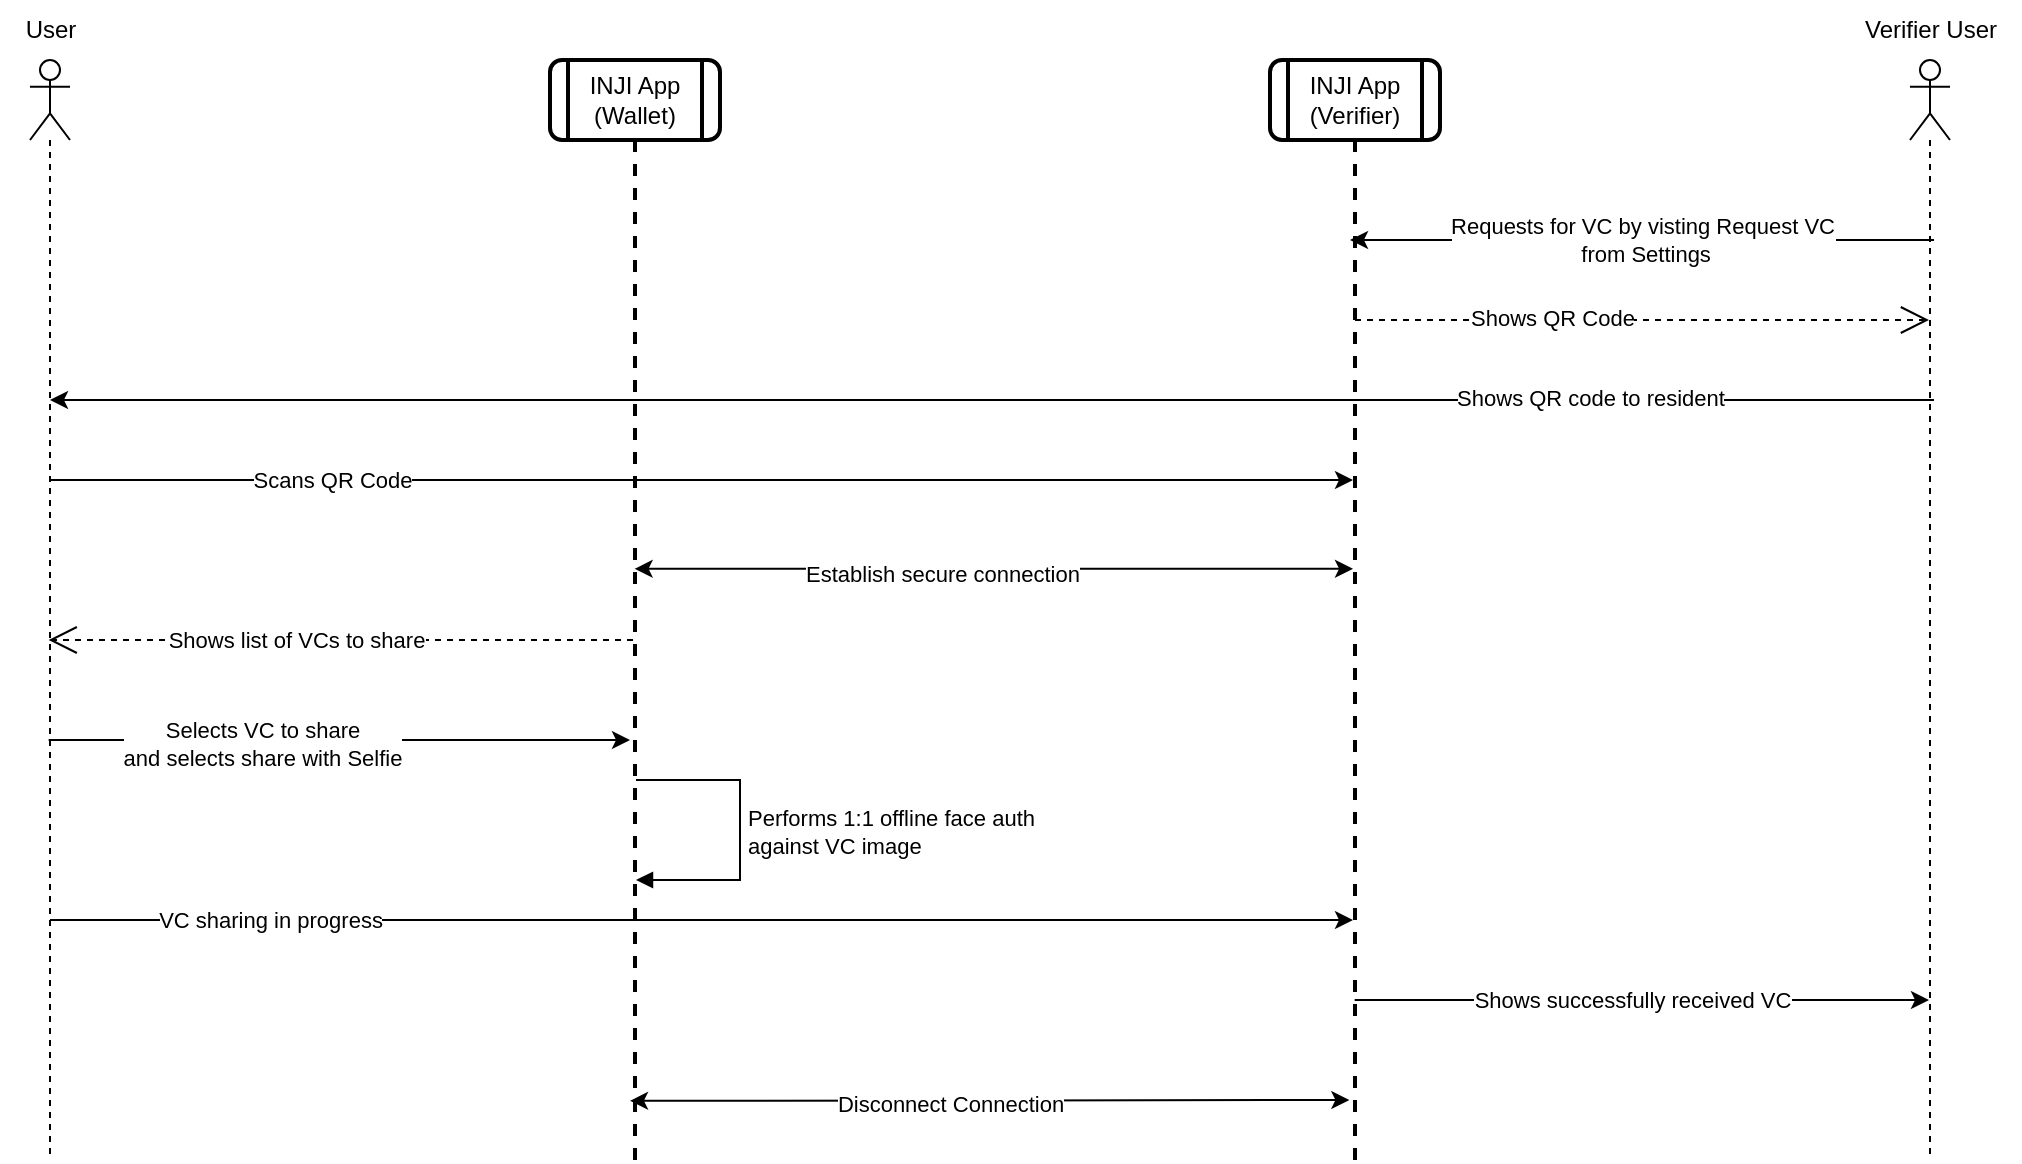 <mxfile version="22.1.4" type="device">
  <diagram name="Page-1" id="2YBvvXClWsGukQMizWep">
    <mxGraphModel dx="1054" dy="732" grid="1" gridSize="10" guides="1" tooltips="1" connect="1" arrows="1" fold="1" page="1" pageScale="1" pageWidth="850" pageHeight="1100" math="0" shadow="0">
      <root>
        <mxCell id="0" />
        <mxCell id="1" parent="0" />
        <mxCell id="P9vbLbW0i9mO5QJtbJ1Z-9" value="Scans QR Code" style="edgeStyle=elbowEdgeStyle;rounded=0;orthogonalLoop=1;jettySize=auto;html=1;elbow=vertical;curved=0;" parent="1" source="O33Dg_AS-0g0KVgm5leG-6" target="YdSEQM3vQ0OIxF3ovsws-1" edge="1">
          <mxGeometry x="-0.569" relative="1" as="geometry">
            <Array as="points">
              <mxPoint x="140" y="260" />
              <mxPoint x="270" y="340" />
            </Array>
            <mxPoint as="offset" />
          </mxGeometry>
        </mxCell>
        <mxCell id="O33Dg_AS-0g0KVgm5leG-6" value="" style="shape=umlLifeline;perimeter=lifelinePerimeter;whiteSpace=wrap;html=1;container=1;dropTarget=0;collapsible=0;recursiveResize=0;outlineConnect=0;portConstraint=eastwest;newEdgeStyle={&quot;edgeStyle&quot;:&quot;elbowEdgeStyle&quot;,&quot;elbow&quot;:&quot;vertical&quot;,&quot;curved&quot;:0,&quot;rounded&quot;:0};participant=umlActor;fontStyle=0" parent="1" vertex="1">
          <mxGeometry x="100" y="50" width="20" height="550" as="geometry" />
        </mxCell>
        <mxCell id="O33Dg_AS-0g0KVgm5leG-8" value="User" style="text;html=1;align=center;verticalAlign=middle;resizable=0;points=[];autosize=1;strokeColor=none;fillColor=none;" parent="1" vertex="1">
          <mxGeometry x="85" y="20" width="50" height="30" as="geometry" />
        </mxCell>
        <mxCell id="P9vbLbW0i9mO5QJtbJ1Z-7" style="edgeStyle=elbowEdgeStyle;rounded=1;orthogonalLoop=1;jettySize=auto;html=1;elbow=horizontal;curved=0;endArrow=open;endSize=12;dashed=1;" parent="1" edge="1">
          <mxGeometry relative="1" as="geometry">
            <Array as="points">
              <mxPoint x="300" y="340" />
              <mxPoint x="320" y="300" />
              <mxPoint x="190" y="270" />
            </Array>
            <mxPoint x="401.5" y="340" as="sourcePoint" />
            <mxPoint x="109.324" y="340" as="targetPoint" />
          </mxGeometry>
        </mxCell>
        <mxCell id="P9vbLbW0i9mO5QJtbJ1Z-8" value="Shows list of VCs to share" style="edgeLabel;html=1;align=center;verticalAlign=middle;resizable=0;points=[];" parent="P9vbLbW0i9mO5QJtbJ1Z-7" vertex="1" connectable="0">
          <mxGeometry x="0.161" relative="1" as="geometry">
            <mxPoint x="1" as="offset" />
          </mxGeometry>
        </mxCell>
        <mxCell id="O33Dg_AS-0g0KVgm5leG-10" value="INJI App&lt;br&gt;(Wallet)" style="shape=umlLifeline;perimeter=lifelinePerimeter;whiteSpace=wrap;html=1;container=1;dropTarget=0;collapsible=0;recursiveResize=0;outlineConnect=0;portConstraint=eastwest;newEdgeStyle={&quot;edgeStyle&quot;:&quot;elbowEdgeStyle&quot;,&quot;elbow&quot;:&quot;vertical&quot;,&quot;curved&quot;:0,&quot;rounded&quot;:0};participant=process;verticalAlign=middle;strokeColor=default;shadow=0;dashed=0;strokeWidth=2;labelBackgroundColor=#ffffff;fillColor=default;fontColor=default;sketch=0;gradientColor=none;fontStyle=0;rounded=1;" parent="1" vertex="1">
          <mxGeometry x="360" y="50" width="85" height="550" as="geometry" />
        </mxCell>
        <mxCell id="P9vbLbW0i9mO5QJtbJ1Z-5" style="edgeStyle=elbowEdgeStyle;rounded=1;orthogonalLoop=1;jettySize=auto;html=1;elbow=vertical;curved=0;endArrow=open;endSize=12;dashed=1;" parent="1" edge="1">
          <mxGeometry relative="1" as="geometry">
            <Array as="points" />
            <mxPoint x="762.5" y="180" as="sourcePoint" />
            <mxPoint x="1049.5" y="180" as="targetPoint" />
          </mxGeometry>
        </mxCell>
        <mxCell id="P9vbLbW0i9mO5QJtbJ1Z-6" value="Shows QR Code" style="edgeLabel;html=1;align=center;verticalAlign=middle;resizable=0;points=[];" parent="P9vbLbW0i9mO5QJtbJ1Z-5" vertex="1" connectable="0">
          <mxGeometry x="-0.137" y="1" relative="1" as="geometry">
            <mxPoint x="-26" as="offset" />
          </mxGeometry>
        </mxCell>
        <mxCell id="YdSEQM3vQ0OIxF3ovsws-1" value="INJI App&lt;br&gt;(Verifier)" style="shape=umlLifeline;perimeter=lifelinePerimeter;whiteSpace=wrap;html=1;container=1;dropTarget=0;collapsible=0;recursiveResize=0;outlineConnect=0;portConstraint=eastwest;newEdgeStyle={&quot;edgeStyle&quot;:&quot;elbowEdgeStyle&quot;,&quot;elbow&quot;:&quot;vertical&quot;,&quot;curved&quot;:0,&quot;rounded&quot;:0};participant=process;verticalAlign=middle;strokeColor=default;shadow=0;dashed=0;strokeWidth=2;labelBackgroundColor=#ffffff;fillColor=default;fontColor=default;sketch=0;gradientColor=none;fontStyle=0;rounded=1;" vertex="1" parent="1">
          <mxGeometry x="720" y="50" width="85" height="550" as="geometry" />
        </mxCell>
        <mxCell id="YdSEQM3vQ0OIxF3ovsws-2" value="" style="shape=umlLifeline;perimeter=lifelinePerimeter;whiteSpace=wrap;html=1;container=1;dropTarget=0;collapsible=0;recursiveResize=0;outlineConnect=0;portConstraint=eastwest;newEdgeStyle={&quot;edgeStyle&quot;:&quot;elbowEdgeStyle&quot;,&quot;elbow&quot;:&quot;vertical&quot;,&quot;curved&quot;:0,&quot;rounded&quot;:0};participant=umlActor;fontStyle=0" vertex="1" parent="1">
          <mxGeometry x="1040" y="50" width="20" height="550" as="geometry" />
        </mxCell>
        <mxCell id="YdSEQM3vQ0OIxF3ovsws-3" value="Verifier User" style="text;html=1;align=center;verticalAlign=middle;resizable=0;points=[];autosize=1;strokeColor=none;fillColor=none;" vertex="1" parent="1">
          <mxGeometry x="1005" y="20" width="90" height="30" as="geometry" />
        </mxCell>
        <mxCell id="YdSEQM3vQ0OIxF3ovsws-4" value="Requests for VC by visting Request VC&lt;br&gt;&amp;nbsp;from Settings" style="edgeStyle=elbowEdgeStyle;rounded=0;orthogonalLoop=1;jettySize=auto;html=1;elbow=horizontal;curved=0;" edge="1" parent="1">
          <mxGeometry relative="1" as="geometry">
            <Array as="points">
              <mxPoint x="860.5" y="140" />
            </Array>
            <mxPoint x="1052" y="140" as="sourcePoint" />
            <mxPoint x="760" y="140" as="targetPoint" />
          </mxGeometry>
        </mxCell>
        <mxCell id="YdSEQM3vQ0OIxF3ovsws-7" value="" style="edgeStyle=elbowEdgeStyle;rounded=0;orthogonalLoop=1;jettySize=auto;html=1;elbow=horizontal;curved=0;" edge="1" parent="1" target="O33Dg_AS-0g0KVgm5leG-6">
          <mxGeometry x="-0.571" relative="1" as="geometry">
            <Array as="points">
              <mxPoint x="860.5" y="220" />
            </Array>
            <mxPoint x="1052" y="220" as="sourcePoint" />
            <mxPoint x="760" y="220" as="targetPoint" />
            <mxPoint as="offset" />
          </mxGeometry>
        </mxCell>
        <mxCell id="YdSEQM3vQ0OIxF3ovsws-8" value="Shows QR code to resident" style="edgeLabel;html=1;align=center;verticalAlign=middle;resizable=0;points=[];" vertex="1" connectable="0" parent="YdSEQM3vQ0OIxF3ovsws-7">
          <mxGeometry x="-0.635" y="-1" relative="1" as="geometry">
            <mxPoint as="offset" />
          </mxGeometry>
        </mxCell>
        <mxCell id="YdSEQM3vQ0OIxF3ovsws-9" value="" style="endArrow=classic;startArrow=classic;html=1;rounded=0;" edge="1" parent="1" target="YdSEQM3vQ0OIxF3ovsws-1">
          <mxGeometry width="50" height="50" relative="1" as="geometry">
            <mxPoint x="402.324" y="304.41" as="sourcePoint" />
            <mxPoint x="570" y="304.41" as="targetPoint" />
          </mxGeometry>
        </mxCell>
        <mxCell id="YdSEQM3vQ0OIxF3ovsws-10" value="Establish secure connection" style="edgeLabel;html=1;align=center;verticalAlign=middle;resizable=0;points=[];" vertex="1" connectable="0" parent="YdSEQM3vQ0OIxF3ovsws-9">
          <mxGeometry x="-0.148" y="-2" relative="1" as="geometry">
            <mxPoint as="offset" />
          </mxGeometry>
        </mxCell>
        <mxCell id="YdSEQM3vQ0OIxF3ovsws-11" value="" style="endArrow=classic;html=1;rounded=0;" edge="1" parent="1">
          <mxGeometry width="50" height="50" relative="1" as="geometry">
            <mxPoint x="109.324" y="390" as="sourcePoint" />
            <mxPoint x="400" y="390" as="targetPoint" />
          </mxGeometry>
        </mxCell>
        <mxCell id="YdSEQM3vQ0OIxF3ovsws-12" value="Selects VC to share&lt;br&gt;and selects share with Selfie" style="edgeLabel;html=1;align=center;verticalAlign=middle;resizable=0;points=[];" vertex="1" connectable="0" parent="YdSEQM3vQ0OIxF3ovsws-11">
          <mxGeometry x="-0.27" y="-2" relative="1" as="geometry">
            <mxPoint as="offset" />
          </mxGeometry>
        </mxCell>
        <mxCell id="YdSEQM3vQ0OIxF3ovsws-18" value="" style="endArrow=classic;html=1;rounded=0;" edge="1" parent="1">
          <mxGeometry width="50" height="50" relative="1" as="geometry">
            <mxPoint x="110" y="480" as="sourcePoint" />
            <mxPoint x="761.5" y="480" as="targetPoint" />
          </mxGeometry>
        </mxCell>
        <mxCell id="YdSEQM3vQ0OIxF3ovsws-20" value="VC sharing in progress" style="edgeLabel;html=1;align=center;verticalAlign=middle;resizable=0;points=[];" vertex="1" connectable="0" parent="YdSEQM3vQ0OIxF3ovsws-18">
          <mxGeometry x="-0.759" relative="1" as="geometry">
            <mxPoint x="31" as="offset" />
          </mxGeometry>
        </mxCell>
        <mxCell id="YdSEQM3vQ0OIxF3ovsws-24" value="" style="endArrow=classic;html=1;rounded=0;" edge="1" parent="1" target="YdSEQM3vQ0OIxF3ovsws-2">
          <mxGeometry width="50" height="50" relative="1" as="geometry">
            <mxPoint x="762.324" y="520" as="sourcePoint" />
            <mxPoint x="1040" y="520" as="targetPoint" />
          </mxGeometry>
        </mxCell>
        <mxCell id="YdSEQM3vQ0OIxF3ovsws-25" value="Shows successfully received VC" style="edgeLabel;html=1;align=center;verticalAlign=middle;resizable=0;points=[];" vertex="1" connectable="0" parent="YdSEQM3vQ0OIxF3ovsws-24">
          <mxGeometry x="-0.227" relative="1" as="geometry">
            <mxPoint x="27" as="offset" />
          </mxGeometry>
        </mxCell>
        <mxCell id="YdSEQM3vQ0OIxF3ovsws-26" value="" style="endArrow=classic;startArrow=classic;html=1;rounded=0;" edge="1" parent="1">
          <mxGeometry width="50" height="50" relative="1" as="geometry">
            <mxPoint x="400.004" y="570.41" as="sourcePoint" />
            <mxPoint x="759.68" y="570" as="targetPoint" />
          </mxGeometry>
        </mxCell>
        <mxCell id="YdSEQM3vQ0OIxF3ovsws-27" value="Disconnect Connection" style="edgeLabel;html=1;align=center;verticalAlign=middle;resizable=0;points=[];" vertex="1" connectable="0" parent="YdSEQM3vQ0OIxF3ovsws-26">
          <mxGeometry x="-0.148" y="-2" relative="1" as="geometry">
            <mxPoint x="7" as="offset" />
          </mxGeometry>
        </mxCell>
        <mxCell id="YdSEQM3vQ0OIxF3ovsws-28" value="Performs 1:1 offline face auth&amp;nbsp;&lt;br&gt;against VC image" style="html=1;align=left;spacingLeft=2;endArrow=block;rounded=0;edgeStyle=orthogonalEdgeStyle;curved=0;rounded=0;" edge="1" parent="1">
          <mxGeometry x="0.006" relative="1" as="geometry">
            <mxPoint x="403" y="410" as="sourcePoint" />
            <Array as="points">
              <mxPoint x="455" y="410" />
              <mxPoint x="455" y="460" />
            </Array>
            <mxPoint as="offset" />
            <mxPoint x="403" y="460" as="targetPoint" />
          </mxGeometry>
        </mxCell>
      </root>
    </mxGraphModel>
  </diagram>
</mxfile>

